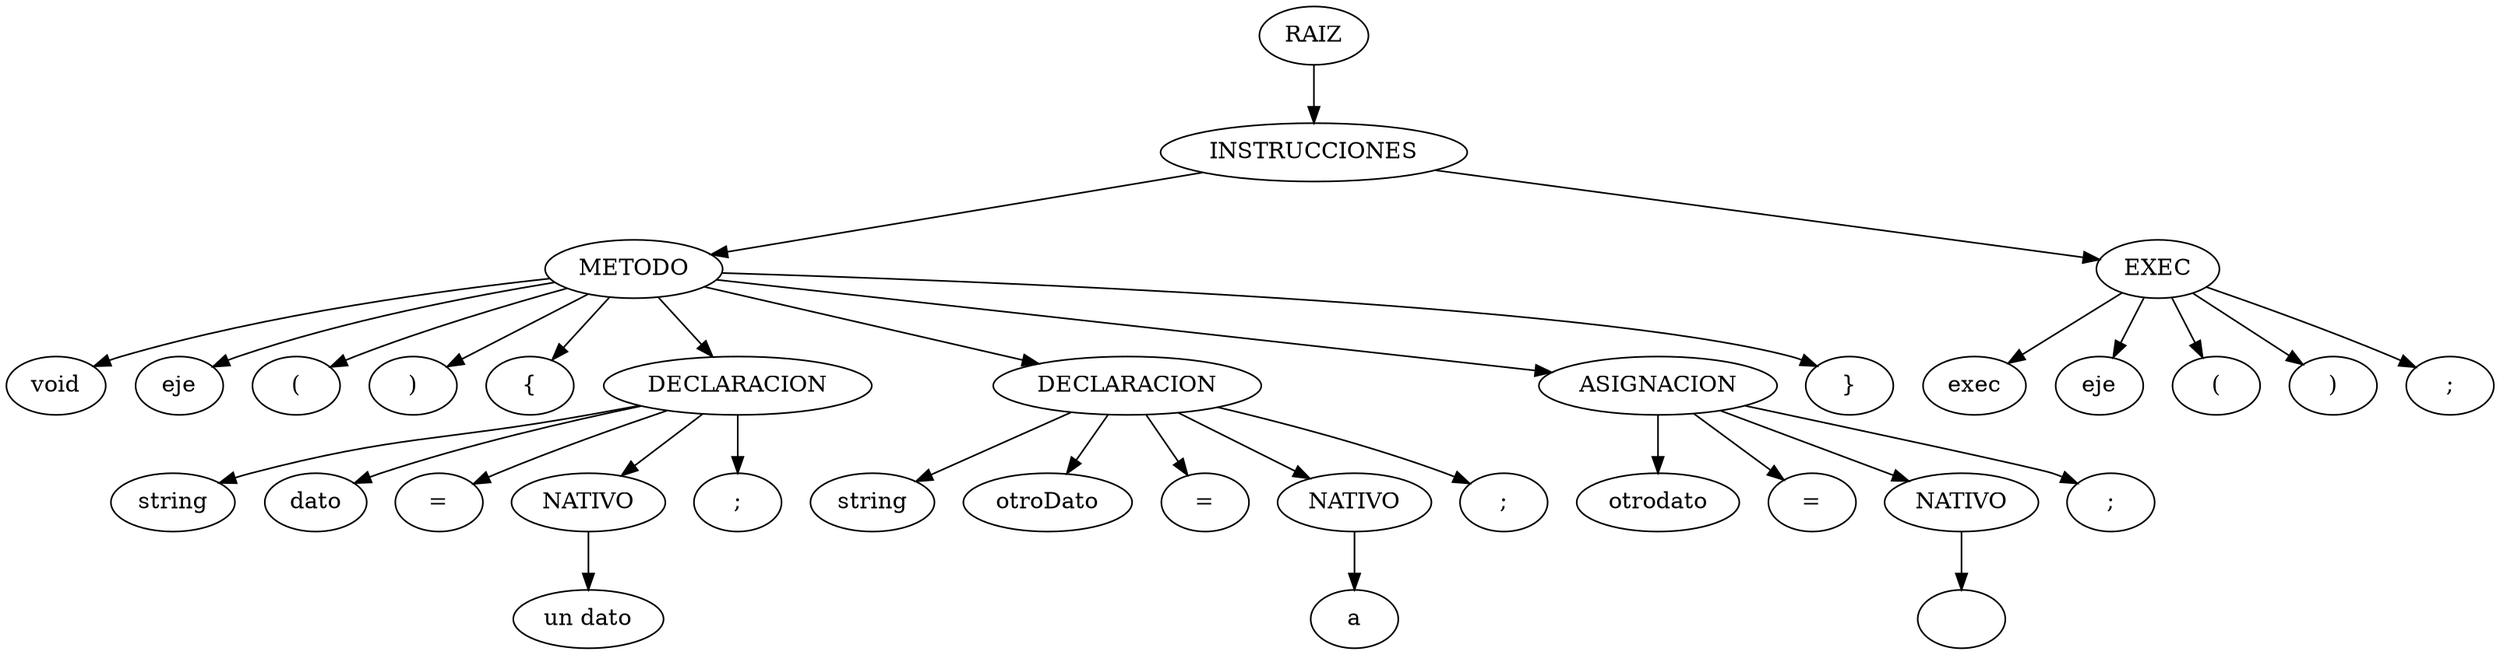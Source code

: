 digraph arbolAST{ 
      n0[label="RAIZ"];
      n1[label="INSTRUCCIONES"];
      n0 -> n1;n2[label="METODO"];
      n1 -> n2;n3[label="void"];
      n2 -> n3;n4[label="eje"];
      n2 -> n4;n5[label="("];
      n2 -> n5;n6[label=")"];
      n2 -> n6;n7[label="{"];
      n2 -> n7;n8[label="DECLARACION"];
      n2 -> n8;n9[label="string"];
      n8 -> n9;n10[label="dato"];
      n8 -> n10;n11[label="="];
      n8 -> n11;n12[label="NATIVO"];
      n8 -> n12;n13[label="un dato"];
      n12 -> n13;n14[label=";"];
      n8 -> n14;n15[label="DECLARACION"];
      n2 -> n15;n16[label="string"];
      n15 -> n16;n17[label="otroDato"];
      n15 -> n17;n18[label="="];
      n15 -> n18;n19[label="NATIVO"];
      n15 -> n19;n20[label="a"];
      n19 -> n20;n21[label=";"];
      n15 -> n21;n22[label="ASIGNACION"];
      n2 -> n22;n23[label="otrodato"];
      n22 -> n23;n24[label="="];
      n22 -> n24;n25[label="NATIVO"];
      n22 -> n25;n26[label=""];
      n25 -> n26;n27[label=";"];
      n22 -> n27;n28[label="}"];
      n2 -> n28;n29[label="EXEC"];
      n1 -> n29;n30[label="exec"];
      n29 -> n30;n31[label="eje"];
      n29 -> n31;n32[label="("];
      n29 -> n32;n33[label=")"];
      n29 -> n33;n34[label=";"];
      n29 -> n34;
    }